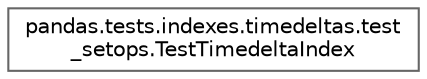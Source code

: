 digraph "Graphical Class Hierarchy"
{
 // LATEX_PDF_SIZE
  bgcolor="transparent";
  edge [fontname=Helvetica,fontsize=10,labelfontname=Helvetica,labelfontsize=10];
  node [fontname=Helvetica,fontsize=10,shape=box,height=0.2,width=0.4];
  rankdir="LR";
  Node0 [id="Node000000",label="pandas.tests.indexes.timedeltas.test\l_setops.TestTimedeltaIndex",height=0.2,width=0.4,color="grey40", fillcolor="white", style="filled",URL="$de/daa/classpandas_1_1tests_1_1indexes_1_1timedeltas_1_1test__setops_1_1TestTimedeltaIndex.html",tooltip=" "];
}
